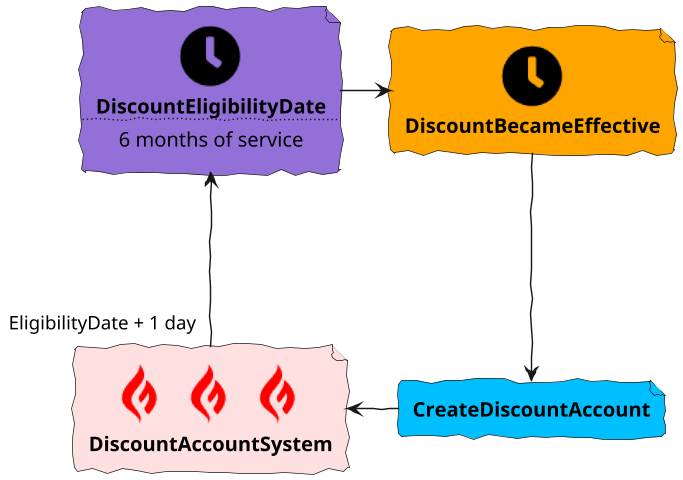 @startuml
!include <tupadr3/common>
!include <tupadr3/font-awesome-5/clock>
!include <tupadr3/font-awesome-5/calendar_alt>
!include <tupadr3/font-awesome-5/gripfire>

skinparam defaultFontName Purisa
skinparam handwritten true
skinparam backgroundcolor transparent

skinparam defaultTextAlignment center


scale 1200*480

file DiscountEligibilityDate #MediumPurple [
 <size:60><$clock></size>
 **DiscountEligibilityDate**
....
6 months of service
]

file DiscountBecameEffective #Orange [
 <size:60><$clock></size>
 **DiscountBecameEffective**
]

file DiscountAccountSystem #IMPLEMENTATION [
    <size:100><color:red><$gripfire><$gripfire><$gripfire></color></size>
    **DiscountAccountSystem**
]

file CreateDiscountAccount #DeepSkyBlue [
    **CreateDiscountAccount**
]

DiscountEligibilityDate --R-> DiscountBecameEffective
DiscountBecameEffective -D--> CreateDiscountAccount
CreateDiscountAccount -L-> DiscountAccountSystem
DiscountAccountSystem "EligibilityDate + 1 day" --U-> DiscountEligibilityDate

@enduml